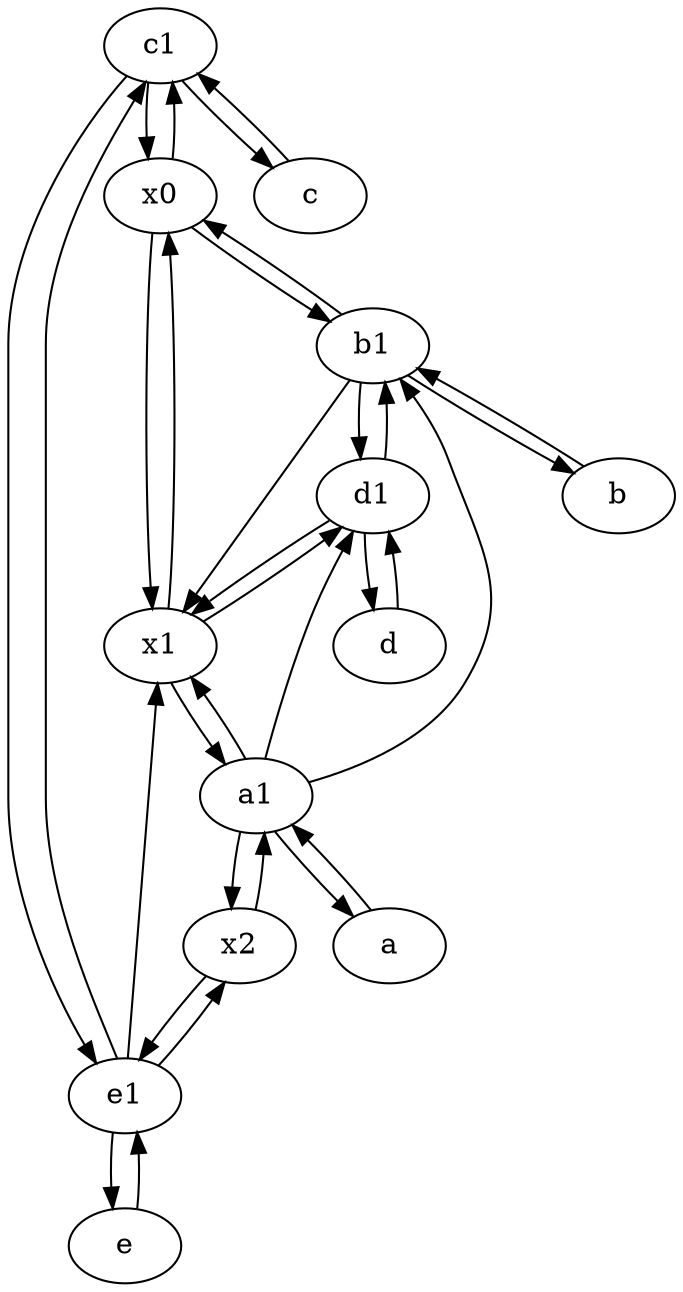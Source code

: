 digraph  {
	c1 [pos="30,15!"];
	x0;
	a1 [pos="40,15!"];
	e1 [pos="25,45!"];
	d [pos="20,30!"];
	x1;
	x2;
	b [pos="50,20!"];
	c [pos="20,10!"];
	d1 [pos="25,30!"];
	b1 [pos="45,20!"];
	a [pos="40,10!"];
	e [pos="30,50!"];
	b -> b1;
	d1 -> b1;
	x0 -> x1;
	x0 -> b1;
	a -> a1;
	d1 -> x1;
	e1 -> c1;
	x1 -> d1;
	a1 -> b1;
	b1 -> x1;
	a1 -> d1;
	x1 -> a1;
	a1 -> x2;
	d -> d1;
	c1 -> x0;
	d1 -> d;
	a1 -> a;
	e1 -> x1;
	b1 -> x0;
	e1 -> x2;
	c1 -> e1;
	x2 -> e1;
	x1 -> x0;
	x0 -> c1;
	a1 -> x1;
	b1 -> d1;
	x2 -> a1;
	c1 -> c;
	c -> c1;
	e1 -> e;
	b1 -> b;
	e -> e1;

	}
